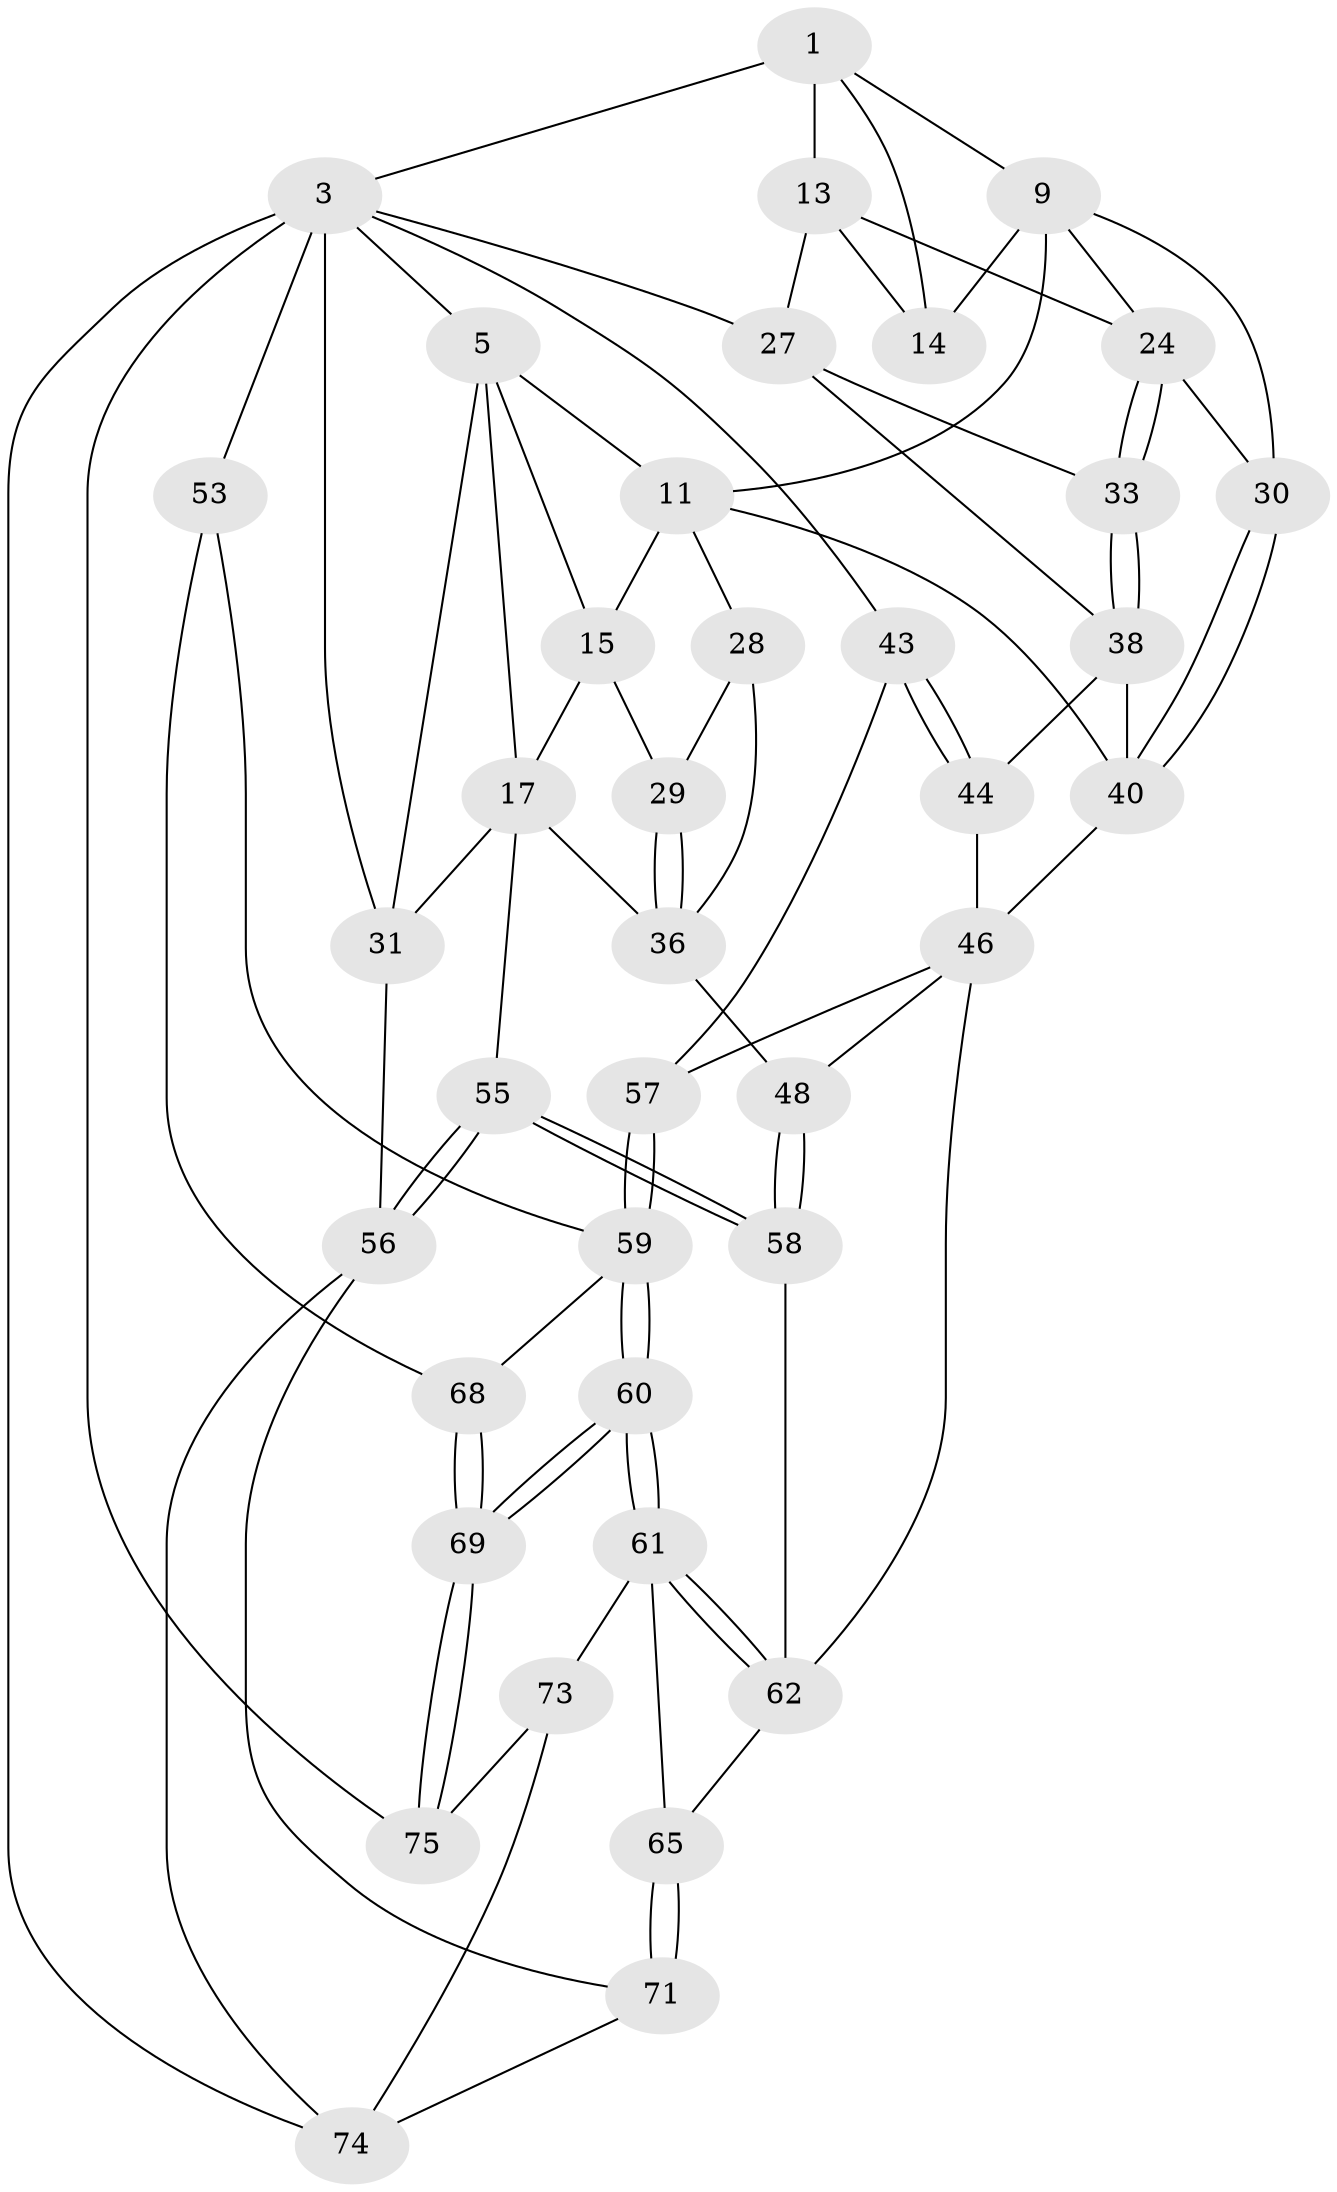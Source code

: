 // original degree distribution, {3: 0.02564102564102564, 4: 0.2692307692307692, 5: 0.46153846153846156, 6: 0.24358974358974358}
// Generated by graph-tools (version 1.1) at 2025/16/03/09/25 04:16:52]
// undirected, 39 vertices, 89 edges
graph export_dot {
graph [start="1"]
  node [color=gray90,style=filled];
  1 [pos="+0.7233459982579026+0",super="+2+8"];
  3 [pos="+1+0",super="+4+22+52"];
  5 [pos="+0.0851499660371757+0",super="+6+18"];
  9 [pos="+0.7545698029245488+0.030805298054603764",super="+21+10"];
  11 [pos="+0.5919830455715199+0.2623637584844271",super="+19"];
  13 [pos="+0.9253725712439366+0.12557784360969643",super="+23"];
  14 [pos="+0.9072252256539534+0.12557257007346642"];
  15 [pos="+0.3999105408344676+0",super="+16"];
  17 [pos="+0.1395078446931446+0.15128811913874063",super="+34"];
  24 [pos="+0.8676475556706598+0.21301700227401027",super="+25"];
  27 [pos="+1+0.23667608314976965",super="+32"];
  28 [pos="+0.4473087250050847+0.24987103442930514"];
  29 [pos="+0.3357780947757499+0.25537299541239755"];
  30 [pos="+0.7904964865119782+0.22713565293727433"];
  31 [pos="+0+0",super="+35"];
  33 [pos="+0.910310163426938+0.2646792370336264"];
  36 [pos="+0.23570321257862245+0.3906015004583477",super="+49"];
  38 [pos="+0.861705965057801+0.3131331762434746",super="+41+39"];
  40 [pos="+0.8141950465672068+0.29880060089245875",super="+45"];
  43 [pos="+0.9991009016955756+0.48258825324224564"];
  44 [pos="+0.9510685792540545+0.4340475348318159",super="+50"];
  46 [pos="+0.6383293978310507+0.5012337273075607",super="+47+51"];
  48 [pos="+0.4767779841530267+0.456672645148121"];
  53 [pos="+1+1",super="+70+54"];
  55 [pos="+0.10906402832051448+0.5866321330575919"];
  56 [pos="+0+0.6498245155747361",super="+72"];
  57 [pos="+0.8135088410480195+0.6217395019109482"];
  58 [pos="+0.15967152145479488+0.5879903882646218"];
  59 [pos="+0.8183793608606145+0.6387996949382859",super="+67"];
  60 [pos="+0.6442945472219259+0.8600104598810911"];
  61 [pos="+0.568317212829313+0.8075382900969003",super="+64"];
  62 [pos="+0.5501737529507964+0.6175288478260464",super="+63"];
  65 [pos="+0.41425763157826323+0.7874491294512397"];
  68 [pos="+0.8852079707870126+0.8272389245850656"];
  69 [pos="+0.7195363908682588+0.9888885401653954"];
  71 [pos="+0.19224545029684173+0.8101993820123038"];
  73 [pos="+0.45583229959276816+0.8907900392333017",super="+76"];
  74 [pos="+0.35394424343124437+0.9310087110143771",super="+77"];
  75 [pos="+0.7227442658909486+1"];
  1 -- 3 [weight=2];
  1 -- 13;
  1 -- 9;
  1 -- 14;
  3 -- 74 [weight=2];
  3 -- 5;
  3 -- 31;
  3 -- 53 [weight=2];
  3 -- 27;
  3 -- 43;
  3 -- 75;
  5 -- 11;
  5 -- 15;
  5 -- 17;
  5 -- 31;
  9 -- 14;
  9 -- 24;
  9 -- 11;
  9 -- 30;
  11 -- 28;
  11 -- 15;
  11 -- 40;
  13 -- 14;
  13 -- 24;
  13 -- 27;
  15 -- 17;
  15 -- 29;
  17 -- 36;
  17 -- 55;
  17 -- 31;
  24 -- 33;
  24 -- 33;
  24 -- 30;
  27 -- 33;
  27 -- 38;
  28 -- 29;
  28 -- 36;
  29 -- 36;
  29 -- 36;
  30 -- 40;
  30 -- 40;
  31 -- 56;
  33 -- 38;
  33 -- 38;
  36 -- 48;
  38 -- 44 [weight=2];
  38 -- 40;
  40 -- 46;
  43 -- 44;
  43 -- 44;
  43 -- 57;
  44 -- 46;
  46 -- 48;
  46 -- 62;
  46 -- 57;
  48 -- 58;
  48 -- 58;
  53 -- 68;
  53 -- 59;
  55 -- 56;
  55 -- 56;
  55 -- 58;
  55 -- 58;
  56 -- 74;
  56 -- 71;
  57 -- 59;
  57 -- 59;
  58 -- 62;
  59 -- 60;
  59 -- 60;
  59 -- 68;
  60 -- 61;
  60 -- 61;
  60 -- 69;
  60 -- 69;
  61 -- 62;
  61 -- 62;
  61 -- 65;
  61 -- 73;
  62 -- 65;
  65 -- 71;
  65 -- 71;
  68 -- 69;
  68 -- 69;
  69 -- 75;
  69 -- 75;
  71 -- 74;
  73 -- 74 [weight=2];
  73 -- 75;
}

